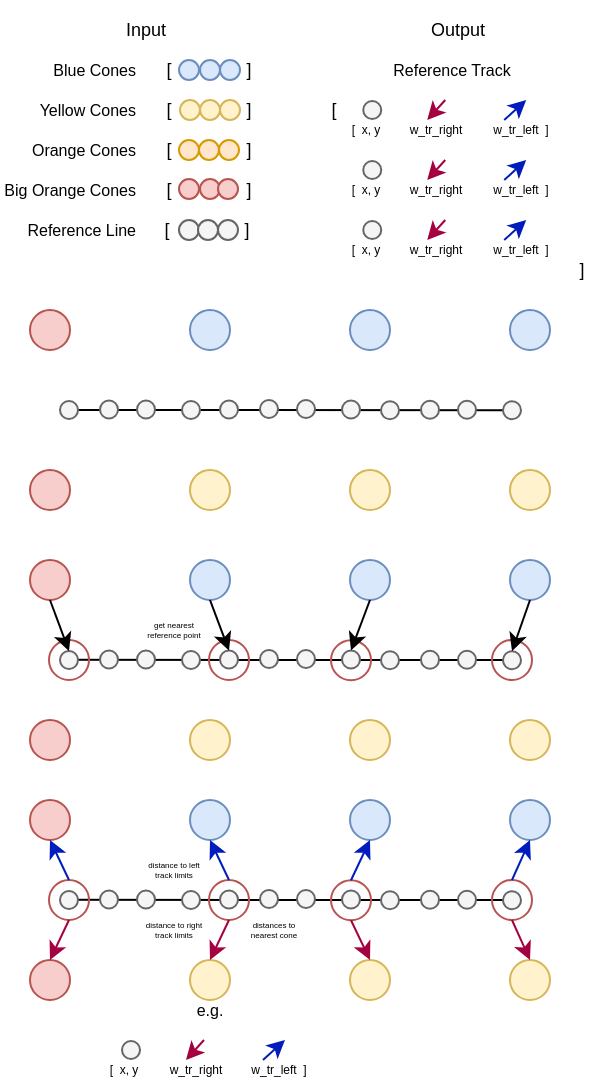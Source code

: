 <mxfile version="18.0.4" type="device"><diagram id="pE8NeCkS3sq0RhEdcYLy" name="Page-1"><mxGraphModel dx="559" dy="348" grid="1" gridSize="10" guides="1" tooltips="1" connect="1" arrows="1" fold="1" page="1" pageScale="1" pageWidth="850" pageHeight="1100" math="0" shadow="0"><root><mxCell id="0"/><mxCell id="1" parent="0"/><mxCell id="rzCy-WC-ViSwRq8CzQDW-3" value="" style="endArrow=none;html=1;rounded=0;sketch=0;entryX=1;entryY=0.5;entryDx=0;entryDy=0;exitX=0;exitY=0.5;exitDx=0;exitDy=0;" edge="1" parent="1"><mxGeometry width="50" height="50" relative="1" as="geometry"><mxPoint x="350.0" y="569.92" as="sourcePoint"/><mxPoint x="580.5" y="570.04" as="targetPoint"/></mxGeometry></mxCell><mxCell id="rzCy-WC-ViSwRq8CzQDW-2" value="" style="endArrow=none;html=1;rounded=0;sketch=0;entryX=1;entryY=0.5;entryDx=0;entryDy=0;exitX=0;exitY=0.5;exitDx=0;exitDy=0;" edge="1" parent="1"><mxGeometry width="50" height="50" relative="1" as="geometry"><mxPoint x="350.0" y="449.92" as="sourcePoint"/><mxPoint x="580.5" y="450.04" as="targetPoint"/></mxGeometry></mxCell><mxCell id="rzCy-WC-ViSwRq8CzQDW-1" value="" style="endArrow=none;html=1;rounded=0;sketch=0;entryX=1;entryY=0.5;entryDx=0;entryDy=0;exitX=0;exitY=0.5;exitDx=0;exitDy=0;" edge="1" parent="1" source="4R3HOGXSp6TmTNWFVv4z-37" target="7mS1BimvWWyyGBZMWS5H-56"><mxGeometry width="50" height="50" relative="1" as="geometry"><mxPoint x="290" y="370" as="sourcePoint"/><mxPoint x="340" y="320" as="targetPoint"/></mxGeometry></mxCell><mxCell id="4R3HOGXSp6TmTNWFVv4z-29" value="" style="ellipse;whiteSpace=wrap;html=1;aspect=fixed;sketch=0;fillColor=#dae8fc;strokeColor=#6c8ebf;fontFamily=Helvetica;" parent="1" vertex="1"><mxGeometry x="415" y="275" width="20" height="20" as="geometry"/></mxCell><mxCell id="4R3HOGXSp6TmTNWFVv4z-31" value="" style="ellipse;whiteSpace=wrap;html=1;aspect=fixed;sketch=0;fillColor=#dae8fc;strokeColor=#6c8ebf;fontFamily=Helvetica;" parent="1" vertex="1"><mxGeometry x="495" y="275" width="20" height="20" as="geometry"/></mxCell><mxCell id="4R3HOGXSp6TmTNWFVv4z-32" value="" style="ellipse;whiteSpace=wrap;html=1;aspect=fixed;sketch=0;fillColor=#dae8fc;strokeColor=#6c8ebf;fontFamily=Helvetica;" parent="1" vertex="1"><mxGeometry x="575" y="275" width="20" height="20" as="geometry"/></mxCell><mxCell id="4R3HOGXSp6TmTNWFVv4z-34" value="" style="ellipse;whiteSpace=wrap;html=1;aspect=fixed;sketch=0;fillColor=#fff2cc;strokeColor=#d6b656;fontFamily=Helvetica;" parent="1" vertex="1"><mxGeometry x="415" y="355" width="20" height="20" as="geometry"/></mxCell><mxCell id="4R3HOGXSp6TmTNWFVv4z-35" value="" style="ellipse;whiteSpace=wrap;html=1;aspect=fixed;sketch=0;fillColor=#fff2cc;strokeColor=#d6b656;fontFamily=Helvetica;" parent="1" vertex="1"><mxGeometry x="495" y="355" width="20" height="20" as="geometry"/></mxCell><mxCell id="4R3HOGXSp6TmTNWFVv4z-36" value="" style="ellipse;whiteSpace=wrap;html=1;aspect=fixed;sketch=0;fillColor=#fff2cc;strokeColor=#d6b656;fontFamily=Helvetica;" parent="1" vertex="1"><mxGeometry x="575" y="355" width="20" height="20" as="geometry"/></mxCell><mxCell id="4R3HOGXSp6TmTNWFVv4z-37" value="" style="ellipse;whiteSpace=wrap;html=1;aspect=fixed;sketch=0;fillColor=#f5f5f5;strokeColor=#666666;fontColor=#333333;fontFamily=Helvetica;" parent="1" vertex="1"><mxGeometry x="350" y="320.5" width="9" height="9" as="geometry"/></mxCell><mxCell id="7mS1BimvWWyyGBZMWS5H-38" value="" style="ellipse;whiteSpace=wrap;html=1;aspect=fixed;sketch=0;fillColor=#f8cecc;strokeColor=#b85450;fontFamily=Helvetica;" parent="1" vertex="1"><mxGeometry x="335" y="275" width="20" height="20" as="geometry"/></mxCell><mxCell id="7mS1BimvWWyyGBZMWS5H-39" value="" style="ellipse;whiteSpace=wrap;html=1;aspect=fixed;sketch=0;fillColor=#f8cecc;strokeColor=#b85450;fontFamily=Helvetica;" parent="1" vertex="1"><mxGeometry x="335" y="355" width="20" height="20" as="geometry"/></mxCell><mxCell id="7mS1BimvWWyyGBZMWS5H-40" value="" style="ellipse;whiteSpace=wrap;html=1;aspect=fixed;sketch=0;fillColor=#f5f5f5;strokeColor=#666666;fontColor=#333333;fontFamily=Helvetica;" parent="1" vertex="1"><mxGeometry x="370" y="320.25" width="9" height="9" as="geometry"/></mxCell><mxCell id="7mS1BimvWWyyGBZMWS5H-41" value="" style="ellipse;whiteSpace=wrap;html=1;aspect=fixed;sketch=0;fillColor=#f5f5f5;strokeColor=#666666;fontColor=#333333;fontFamily=Helvetica;" parent="1" vertex="1"><mxGeometry x="388.5" y="320.25" width="9" height="9" as="geometry"/></mxCell><mxCell id="7mS1BimvWWyyGBZMWS5H-42" value="" style="ellipse;whiteSpace=wrap;html=1;aspect=fixed;sketch=0;fillColor=#f5f5f5;strokeColor=#666666;fontColor=#333333;fontFamily=Helvetica;" parent="1" vertex="1"><mxGeometry x="411" y="320.5" width="9" height="9" as="geometry"/></mxCell><mxCell id="7mS1BimvWWyyGBZMWS5H-49" value="" style="ellipse;whiteSpace=wrap;html=1;aspect=fixed;sketch=0;fillColor=#f5f5f5;strokeColor=#666666;fontColor=#333333;fontFamily=Helvetica;" parent="1" vertex="1"><mxGeometry x="430" y="320.25" width="9" height="9" as="geometry"/></mxCell><mxCell id="7mS1BimvWWyyGBZMWS5H-50" value="" style="ellipse;whiteSpace=wrap;html=1;aspect=fixed;sketch=0;fillColor=#f5f5f5;strokeColor=#666666;fontColor=#333333;fontFamily=Helvetica;" parent="1" vertex="1"><mxGeometry x="450" y="320" width="9" height="9" as="geometry"/></mxCell><mxCell id="7mS1BimvWWyyGBZMWS5H-51" value="" style="ellipse;whiteSpace=wrap;html=1;aspect=fixed;sketch=0;fillColor=#f5f5f5;strokeColor=#666666;fontColor=#333333;fontFamily=Helvetica;" parent="1" vertex="1"><mxGeometry x="468.5" y="320" width="9" height="9" as="geometry"/></mxCell><mxCell id="7mS1BimvWWyyGBZMWS5H-52" value="" style="ellipse;whiteSpace=wrap;html=1;aspect=fixed;sketch=0;fillColor=#f5f5f5;strokeColor=#666666;fontColor=#333333;fontFamily=Helvetica;" parent="1" vertex="1"><mxGeometry x="491" y="320.25" width="9" height="9" as="geometry"/></mxCell><mxCell id="7mS1BimvWWyyGBZMWS5H-53" value="" style="ellipse;whiteSpace=wrap;html=1;aspect=fixed;sketch=0;fillColor=#f5f5f5;strokeColor=#666666;fontColor=#333333;fontFamily=Helvetica;" parent="1" vertex="1"><mxGeometry x="510.5" y="320.62" width="9" height="9" as="geometry"/></mxCell><mxCell id="7mS1BimvWWyyGBZMWS5H-54" value="" style="ellipse;whiteSpace=wrap;html=1;aspect=fixed;sketch=0;fillColor=#f5f5f5;strokeColor=#666666;fontColor=#333333;fontFamily=Helvetica;" parent="1" vertex="1"><mxGeometry x="530.5" y="320.37" width="9" height="9" as="geometry"/></mxCell><mxCell id="7mS1BimvWWyyGBZMWS5H-55" value="" style="ellipse;whiteSpace=wrap;html=1;aspect=fixed;sketch=0;fillColor=#f5f5f5;strokeColor=#666666;fontColor=#333333;fontFamily=Helvetica;" parent="1" vertex="1"><mxGeometry x="549" y="320.37" width="9" height="9" as="geometry"/></mxCell><mxCell id="7mS1BimvWWyyGBZMWS5H-56" value="" style="ellipse;whiteSpace=wrap;html=1;aspect=fixed;sketch=0;fillColor=#f5f5f5;strokeColor=#666666;fontColor=#333333;fontFamily=Helvetica;" parent="1" vertex="1"><mxGeometry x="571.5" y="320.62" width="9" height="9" as="geometry"/></mxCell><mxCell id="7mS1BimvWWyyGBZMWS5H-57" value="" style="ellipse;whiteSpace=wrap;html=1;aspect=fixed;sketch=0;fillColor=#dae8fc;strokeColor=#6c8ebf;fontFamily=Helvetica;" parent="1" vertex="1"><mxGeometry x="415" y="400" width="20" height="20" as="geometry"/></mxCell><mxCell id="7mS1BimvWWyyGBZMWS5H-58" value="" style="ellipse;whiteSpace=wrap;html=1;aspect=fixed;sketch=0;fillColor=#dae8fc;strokeColor=#6c8ebf;fontFamily=Helvetica;" parent="1" vertex="1"><mxGeometry x="495" y="400" width="20" height="20" as="geometry"/></mxCell><mxCell id="7mS1BimvWWyyGBZMWS5H-59" value="" style="ellipse;whiteSpace=wrap;html=1;aspect=fixed;sketch=0;fillColor=#dae8fc;strokeColor=#6c8ebf;fontFamily=Helvetica;" parent="1" vertex="1"><mxGeometry x="575" y="400" width="20" height="20" as="geometry"/></mxCell><mxCell id="7mS1BimvWWyyGBZMWS5H-60" value="" style="ellipse;whiteSpace=wrap;html=1;aspect=fixed;sketch=0;fillColor=#fff2cc;strokeColor=#d6b656;fontFamily=Helvetica;" parent="1" vertex="1"><mxGeometry x="415" y="480" width="20" height="20" as="geometry"/></mxCell><mxCell id="7mS1BimvWWyyGBZMWS5H-61" value="" style="ellipse;whiteSpace=wrap;html=1;aspect=fixed;sketch=0;fillColor=#fff2cc;strokeColor=#d6b656;fontFamily=Helvetica;" parent="1" vertex="1"><mxGeometry x="495" y="480" width="20" height="20" as="geometry"/></mxCell><mxCell id="7mS1BimvWWyyGBZMWS5H-62" value="" style="ellipse;whiteSpace=wrap;html=1;aspect=fixed;sketch=0;fillColor=#fff2cc;strokeColor=#d6b656;fontFamily=Helvetica;" parent="1" vertex="1"><mxGeometry x="575" y="480" width="20" height="20" as="geometry"/></mxCell><mxCell id="7mS1BimvWWyyGBZMWS5H-63" value="" style="ellipse;whiteSpace=wrap;html=1;aspect=fixed;sketch=0;fillColor=#f5f5f5;strokeColor=#666666;fontColor=#333333;fontFamily=Helvetica;" parent="1" vertex="1"><mxGeometry x="350" y="445.5" width="9" height="9" as="geometry"/></mxCell><mxCell id="7mS1BimvWWyyGBZMWS5H-64" value="" style="ellipse;whiteSpace=wrap;html=1;aspect=fixed;sketch=0;fillColor=#f8cecc;strokeColor=#b85450;fontFamily=Helvetica;" parent="1" vertex="1"><mxGeometry x="335" y="400" width="20" height="20" as="geometry"/></mxCell><mxCell id="7mS1BimvWWyyGBZMWS5H-65" value="" style="ellipse;whiteSpace=wrap;html=1;aspect=fixed;sketch=0;fillColor=#f8cecc;strokeColor=#b85450;fontFamily=Helvetica;" parent="1" vertex="1"><mxGeometry x="335" y="480" width="20" height="20" as="geometry"/></mxCell><mxCell id="7mS1BimvWWyyGBZMWS5H-66" value="" style="ellipse;whiteSpace=wrap;html=1;aspect=fixed;sketch=0;fillColor=#f5f5f5;strokeColor=#666666;fontColor=#333333;fontFamily=Helvetica;" parent="1" vertex="1"><mxGeometry x="370" y="445.25" width="9" height="9" as="geometry"/></mxCell><mxCell id="7mS1BimvWWyyGBZMWS5H-67" value="" style="ellipse;whiteSpace=wrap;html=1;aspect=fixed;sketch=0;fillColor=#f5f5f5;strokeColor=#666666;fontColor=#333333;fontFamily=Helvetica;" parent="1" vertex="1"><mxGeometry x="388.5" y="445.25" width="9" height="9" as="geometry"/></mxCell><mxCell id="7mS1BimvWWyyGBZMWS5H-68" value="" style="ellipse;whiteSpace=wrap;html=1;aspect=fixed;sketch=0;fillColor=#f5f5f5;strokeColor=#666666;fontColor=#333333;fontFamily=Helvetica;" parent="1" vertex="1"><mxGeometry x="411" y="445.5" width="9" height="9" as="geometry"/></mxCell><mxCell id="7mS1BimvWWyyGBZMWS5H-69" value="" style="ellipse;whiteSpace=wrap;html=1;aspect=fixed;sketch=0;fillColor=#f5f5f5;strokeColor=#666666;fontColor=#333333;fontFamily=Helvetica;" parent="1" vertex="1"><mxGeometry x="430" y="445.25" width="9" height="9" as="geometry"/></mxCell><mxCell id="7mS1BimvWWyyGBZMWS5H-70" value="" style="ellipse;whiteSpace=wrap;html=1;aspect=fixed;sketch=0;fillColor=#f5f5f5;strokeColor=#666666;fontColor=#333333;fontFamily=Helvetica;" parent="1" vertex="1"><mxGeometry x="450" y="445" width="9" height="9" as="geometry"/></mxCell><mxCell id="7mS1BimvWWyyGBZMWS5H-71" value="" style="ellipse;whiteSpace=wrap;html=1;aspect=fixed;sketch=0;fillColor=#f5f5f5;strokeColor=#666666;fontColor=#333333;fontFamily=Helvetica;" parent="1" vertex="1"><mxGeometry x="468.5" y="445" width="9" height="9" as="geometry"/></mxCell><mxCell id="7mS1BimvWWyyGBZMWS5H-72" value="" style="ellipse;whiteSpace=wrap;html=1;aspect=fixed;sketch=0;fillColor=#f5f5f5;strokeColor=#666666;fontColor=#333333;fontFamily=Helvetica;" parent="1" vertex="1"><mxGeometry x="491" y="445.25" width="9" height="9" as="geometry"/></mxCell><mxCell id="7mS1BimvWWyyGBZMWS5H-73" value="" style="ellipse;whiteSpace=wrap;html=1;aspect=fixed;sketch=0;fillColor=#f5f5f5;strokeColor=#666666;fontColor=#333333;fontFamily=Helvetica;" parent="1" vertex="1"><mxGeometry x="510.5" y="445.62" width="9" height="9" as="geometry"/></mxCell><mxCell id="7mS1BimvWWyyGBZMWS5H-74" value="" style="ellipse;whiteSpace=wrap;html=1;aspect=fixed;sketch=0;fillColor=#f5f5f5;strokeColor=#666666;fontColor=#333333;fontFamily=Helvetica;" parent="1" vertex="1"><mxGeometry x="530.5" y="445.37" width="9" height="9" as="geometry"/></mxCell><mxCell id="7mS1BimvWWyyGBZMWS5H-75" value="" style="ellipse;whiteSpace=wrap;html=1;aspect=fixed;sketch=0;fillColor=#f5f5f5;strokeColor=#666666;fontColor=#333333;fontFamily=Helvetica;" parent="1" vertex="1"><mxGeometry x="549" y="445.37" width="9" height="9" as="geometry"/></mxCell><mxCell id="7mS1BimvWWyyGBZMWS5H-76" value="" style="ellipse;whiteSpace=wrap;html=1;aspect=fixed;sketch=0;fillColor=#f5f5f5;strokeColor=#666666;fontColor=#333333;fontFamily=Helvetica;" parent="1" vertex="1"><mxGeometry x="571.5" y="445.62" width="9" height="9" as="geometry"/></mxCell><mxCell id="7mS1BimvWWyyGBZMWS5H-81" value="" style="ellipse;whiteSpace=wrap;html=1;aspect=fixed;sketch=0;fillColor=none;strokeColor=#b85450;fontFamily=Helvetica;" parent="1" vertex="1"><mxGeometry x="344.5" y="440" width="20" height="20" as="geometry"/></mxCell><mxCell id="7mS1BimvWWyyGBZMWS5H-82" value="" style="ellipse;whiteSpace=wrap;html=1;aspect=fixed;sketch=0;fillColor=none;strokeColor=#b85450;fontFamily=Helvetica;" parent="1" vertex="1"><mxGeometry x="424.5" y="440" width="20" height="20" as="geometry"/></mxCell><mxCell id="7mS1BimvWWyyGBZMWS5H-83" value="" style="ellipse;whiteSpace=wrap;html=1;aspect=fixed;sketch=0;fillColor=none;strokeColor=#b85450;fontFamily=Helvetica;" parent="1" vertex="1"><mxGeometry x="485.5" y="440.12" width="20" height="20" as="geometry"/></mxCell><mxCell id="7mS1BimvWWyyGBZMWS5H-84" value="" style="ellipse;whiteSpace=wrap;html=1;aspect=fixed;sketch=0;fillColor=none;strokeColor=#b85450;fontFamily=Helvetica;" parent="1" vertex="1"><mxGeometry x="566" y="440" width="20" height="20" as="geometry"/></mxCell><mxCell id="7mS1BimvWWyyGBZMWS5H-80" value="" style="endArrow=classic;html=1;rounded=0;sketch=0;entryX=0.5;entryY=0;entryDx=0;entryDy=0;exitX=0.5;exitY=1;exitDx=0;exitDy=0;fontFamily=Helvetica;" parent="1" source="7mS1BimvWWyyGBZMWS5H-59" target="7mS1BimvWWyyGBZMWS5H-76" edge="1"><mxGeometry width="50" height="50" relative="1" as="geometry"><mxPoint x="515" y="430" as="sourcePoint"/><mxPoint x="505.5" y="455.25" as="targetPoint"/></mxGeometry></mxCell><mxCell id="7mS1BimvWWyyGBZMWS5H-77" value="" style="endArrow=classic;html=1;rounded=0;sketch=0;entryX=0.5;entryY=0;entryDx=0;entryDy=0;exitX=0.5;exitY=1;exitDx=0;exitDy=0;fontFamily=Helvetica;" parent="1" source="7mS1BimvWWyyGBZMWS5H-64" target="7mS1BimvWWyyGBZMWS5H-63" edge="1"><mxGeometry width="50" height="50" relative="1" as="geometry"><mxPoint x="350" y="430" as="sourcePoint"/><mxPoint x="340" y="450" as="targetPoint"/></mxGeometry></mxCell><mxCell id="7mS1BimvWWyyGBZMWS5H-78" value="" style="endArrow=classic;html=1;rounded=0;sketch=0;entryX=0.5;entryY=0;entryDx=0;entryDy=0;exitX=0.5;exitY=1;exitDx=0;exitDy=0;fontFamily=Helvetica;" parent="1" source="7mS1BimvWWyyGBZMWS5H-57" target="7mS1BimvWWyyGBZMWS5H-69" edge="1"><mxGeometry width="50" height="50" relative="1" as="geometry"><mxPoint x="355" y="430" as="sourcePoint"/><mxPoint x="364.5" y="455.5" as="targetPoint"/></mxGeometry></mxCell><mxCell id="7mS1BimvWWyyGBZMWS5H-79" value="" style="endArrow=classic;html=1;rounded=0;sketch=0;entryX=0.5;entryY=0;entryDx=0;entryDy=0;exitX=0.5;exitY=1;exitDx=0;exitDy=0;fontFamily=Helvetica;" parent="1" source="7mS1BimvWWyyGBZMWS5H-58" target="7mS1BimvWWyyGBZMWS5H-72" edge="1"><mxGeometry width="50" height="50" relative="1" as="geometry"><mxPoint x="435" y="430" as="sourcePoint"/><mxPoint x="444.5" y="455.25" as="targetPoint"/></mxGeometry></mxCell><mxCell id="7mS1BimvWWyyGBZMWS5H-85" value="" style="ellipse;whiteSpace=wrap;html=1;aspect=fixed;sketch=0;fillColor=#dae8fc;strokeColor=#6c8ebf;fontFamily=Helvetica;" parent="1" vertex="1"><mxGeometry x="415" y="520" width="20" height="20" as="geometry"/></mxCell><mxCell id="7mS1BimvWWyyGBZMWS5H-86" value="" style="ellipse;whiteSpace=wrap;html=1;aspect=fixed;sketch=0;fillColor=#dae8fc;strokeColor=#6c8ebf;fontFamily=Helvetica;" parent="1" vertex="1"><mxGeometry x="495" y="520" width="20" height="20" as="geometry"/></mxCell><mxCell id="7mS1BimvWWyyGBZMWS5H-87" value="" style="ellipse;whiteSpace=wrap;html=1;aspect=fixed;sketch=0;fillColor=#dae8fc;strokeColor=#6c8ebf;fontFamily=Helvetica;" parent="1" vertex="1"><mxGeometry x="575" y="520" width="20" height="20" as="geometry"/></mxCell><mxCell id="7mS1BimvWWyyGBZMWS5H-88" value="" style="ellipse;whiteSpace=wrap;html=1;aspect=fixed;sketch=0;fillColor=#fff2cc;strokeColor=#d6b656;fontFamily=Helvetica;" parent="1" vertex="1"><mxGeometry x="415" y="600" width="20" height="20" as="geometry"/></mxCell><mxCell id="7mS1BimvWWyyGBZMWS5H-89" value="" style="ellipse;whiteSpace=wrap;html=1;aspect=fixed;sketch=0;fillColor=#fff2cc;strokeColor=#d6b656;fontFamily=Helvetica;" parent="1" vertex="1"><mxGeometry x="495" y="600" width="20" height="20" as="geometry"/></mxCell><mxCell id="7mS1BimvWWyyGBZMWS5H-90" value="" style="ellipse;whiteSpace=wrap;html=1;aspect=fixed;sketch=0;fillColor=#fff2cc;strokeColor=#d6b656;fontFamily=Helvetica;" parent="1" vertex="1"><mxGeometry x="575" y="600" width="20" height="20" as="geometry"/></mxCell><mxCell id="7mS1BimvWWyyGBZMWS5H-91" value="" style="ellipse;whiteSpace=wrap;html=1;aspect=fixed;sketch=0;fillColor=#f5f5f5;strokeColor=#666666;fontColor=#333333;fontFamily=Helvetica;" parent="1" vertex="1"><mxGeometry x="350" y="565.5" width="9" height="9" as="geometry"/></mxCell><mxCell id="7mS1BimvWWyyGBZMWS5H-92" value="" style="ellipse;whiteSpace=wrap;html=1;aspect=fixed;sketch=0;fillColor=#f8cecc;strokeColor=#b85450;fontFamily=Helvetica;" parent="1" vertex="1"><mxGeometry x="335" y="520" width="20" height="20" as="geometry"/></mxCell><mxCell id="7mS1BimvWWyyGBZMWS5H-93" value="" style="ellipse;whiteSpace=wrap;html=1;aspect=fixed;sketch=0;fillColor=#f8cecc;strokeColor=#b85450;fontFamily=Helvetica;" parent="1" vertex="1"><mxGeometry x="335" y="600" width="20" height="20" as="geometry"/></mxCell><mxCell id="7mS1BimvWWyyGBZMWS5H-94" value="" style="ellipse;whiteSpace=wrap;html=1;aspect=fixed;sketch=0;fillColor=#f5f5f5;strokeColor=#666666;fontColor=#333333;fontFamily=Helvetica;" parent="1" vertex="1"><mxGeometry x="370" y="565.25" width="9" height="9" as="geometry"/></mxCell><mxCell id="7mS1BimvWWyyGBZMWS5H-95" value="" style="ellipse;whiteSpace=wrap;html=1;aspect=fixed;sketch=0;fillColor=#f5f5f5;strokeColor=#666666;fontColor=#333333;fontFamily=Helvetica;" parent="1" vertex="1"><mxGeometry x="388.5" y="565.25" width="9" height="9" as="geometry"/></mxCell><mxCell id="7mS1BimvWWyyGBZMWS5H-96" value="" style="ellipse;whiteSpace=wrap;html=1;aspect=fixed;sketch=0;fillColor=#f5f5f5;strokeColor=#666666;fontColor=#333333;fontFamily=Helvetica;" parent="1" vertex="1"><mxGeometry x="411" y="565.5" width="9" height="9" as="geometry"/></mxCell><mxCell id="7mS1BimvWWyyGBZMWS5H-97" value="" style="ellipse;whiteSpace=wrap;html=1;aspect=fixed;sketch=0;fillColor=#f5f5f5;strokeColor=#666666;fontColor=#333333;fontFamily=Helvetica;" parent="1" vertex="1"><mxGeometry x="430" y="565.25" width="9" height="9" as="geometry"/></mxCell><mxCell id="7mS1BimvWWyyGBZMWS5H-98" value="" style="ellipse;whiteSpace=wrap;html=1;aspect=fixed;sketch=0;fillColor=#f5f5f5;strokeColor=#666666;fontColor=#333333;fontFamily=Helvetica;" parent="1" vertex="1"><mxGeometry x="450" y="565" width="9" height="9" as="geometry"/></mxCell><mxCell id="7mS1BimvWWyyGBZMWS5H-99" value="" style="ellipse;whiteSpace=wrap;html=1;aspect=fixed;sketch=0;fillColor=#f5f5f5;strokeColor=#666666;fontColor=#333333;fontFamily=Helvetica;" parent="1" vertex="1"><mxGeometry x="468.5" y="565" width="9" height="9" as="geometry"/></mxCell><mxCell id="7mS1BimvWWyyGBZMWS5H-100" value="" style="ellipse;whiteSpace=wrap;html=1;aspect=fixed;sketch=0;fillColor=#f5f5f5;strokeColor=#666666;fontColor=#333333;fontFamily=Helvetica;" parent="1" vertex="1"><mxGeometry x="491" y="565.25" width="9" height="9" as="geometry"/></mxCell><mxCell id="7mS1BimvWWyyGBZMWS5H-101" value="" style="ellipse;whiteSpace=wrap;html=1;aspect=fixed;sketch=0;fillColor=#f5f5f5;strokeColor=#666666;fontColor=#333333;fontFamily=Helvetica;" parent="1" vertex="1"><mxGeometry x="510.5" y="565.62" width="9" height="9" as="geometry"/></mxCell><mxCell id="7mS1BimvWWyyGBZMWS5H-102" value="" style="ellipse;whiteSpace=wrap;html=1;aspect=fixed;sketch=0;fillColor=#f5f5f5;strokeColor=#666666;fontColor=#333333;fontFamily=Helvetica;" parent="1" vertex="1"><mxGeometry x="530.5" y="565.37" width="9" height="9" as="geometry"/></mxCell><mxCell id="7mS1BimvWWyyGBZMWS5H-103" value="" style="ellipse;whiteSpace=wrap;html=1;aspect=fixed;sketch=0;fillColor=#f5f5f5;strokeColor=#666666;fontColor=#333333;fontFamily=Helvetica;" parent="1" vertex="1"><mxGeometry x="549" y="565.37" width="9" height="9" as="geometry"/></mxCell><mxCell id="7mS1BimvWWyyGBZMWS5H-104" value="" style="ellipse;whiteSpace=wrap;html=1;aspect=fixed;sketch=0;fillColor=#f5f5f5;strokeColor=#666666;fontColor=#333333;fontFamily=Helvetica;" parent="1" vertex="1"><mxGeometry x="571.5" y="565.62" width="9" height="9" as="geometry"/></mxCell><mxCell id="7mS1BimvWWyyGBZMWS5H-105" value="" style="ellipse;whiteSpace=wrap;html=1;aspect=fixed;sketch=0;fillColor=none;strokeColor=#b85450;fontFamily=Helvetica;" parent="1" vertex="1"><mxGeometry x="344.5" y="560" width="20" height="20" as="geometry"/></mxCell><mxCell id="7mS1BimvWWyyGBZMWS5H-106" value="" style="ellipse;whiteSpace=wrap;html=1;aspect=fixed;sketch=0;fillColor=none;strokeColor=#b85450;fontFamily=Helvetica;" parent="1" vertex="1"><mxGeometry x="424.5" y="560" width="20" height="20" as="geometry"/></mxCell><mxCell id="7mS1BimvWWyyGBZMWS5H-107" value="" style="ellipse;whiteSpace=wrap;html=1;aspect=fixed;sketch=0;fillColor=none;strokeColor=#b85450;fontFamily=Helvetica;" parent="1" vertex="1"><mxGeometry x="485.5" y="560.12" width="20" height="20" as="geometry"/></mxCell><mxCell id="7mS1BimvWWyyGBZMWS5H-108" value="" style="ellipse;whiteSpace=wrap;html=1;aspect=fixed;sketch=0;fillColor=none;strokeColor=#b85450;fontFamily=Helvetica;" parent="1" vertex="1"><mxGeometry x="566" y="560" width="20" height="20" as="geometry"/></mxCell><mxCell id="7mS1BimvWWyyGBZMWS5H-113" value="" style="endArrow=classic;html=1;rounded=0;sketch=0;entryX=0.5;entryY=1;entryDx=0;entryDy=0;exitX=0.5;exitY=0;exitDx=0;exitDy=0;fillColor=#0050ef;strokeColor=#001DBC;fontFamily=Helvetica;" parent="1" source="7mS1BimvWWyyGBZMWS5H-105" target="7mS1BimvWWyyGBZMWS5H-92" edge="1"><mxGeometry width="50" height="50" relative="1" as="geometry"><mxPoint x="300" y="590" as="sourcePoint"/><mxPoint x="350" y="540" as="targetPoint"/></mxGeometry></mxCell><mxCell id="7mS1BimvWWyyGBZMWS5H-114" value="" style="endArrow=classic;html=1;rounded=0;sketch=0;entryX=0.5;entryY=0;entryDx=0;entryDy=0;exitX=0.5;exitY=1;exitDx=0;exitDy=0;fillColor=#d80073;strokeColor=#A50040;fontFamily=Helvetica;" parent="1" source="7mS1BimvWWyyGBZMWS5H-105" target="7mS1BimvWWyyGBZMWS5H-93" edge="1"><mxGeometry width="50" height="50" relative="1" as="geometry"><mxPoint x="364.5" y="570" as="sourcePoint"/><mxPoint x="355" y="550" as="targetPoint"/></mxGeometry></mxCell><mxCell id="7mS1BimvWWyyGBZMWS5H-115" value="" style="endArrow=classic;html=1;rounded=0;sketch=0;entryX=0.5;entryY=1;entryDx=0;entryDy=0;exitX=0.5;exitY=0;exitDx=0;exitDy=0;fillColor=#0050ef;strokeColor=#001DBC;fontFamily=Helvetica;" parent="1" source="7mS1BimvWWyyGBZMWS5H-106" target="7mS1BimvWWyyGBZMWS5H-85" edge="1"><mxGeometry width="50" height="50" relative="1" as="geometry"><mxPoint x="364.5" y="590" as="sourcePoint"/><mxPoint x="355" y="610" as="targetPoint"/></mxGeometry></mxCell><mxCell id="7mS1BimvWWyyGBZMWS5H-116" value="" style="endArrow=classic;html=1;rounded=0;sketch=0;entryX=0.5;entryY=0;entryDx=0;entryDy=0;exitX=0.5;exitY=1;exitDx=0;exitDy=0;fillColor=#d80073;strokeColor=#A50040;fontFamily=Helvetica;" parent="1" source="7mS1BimvWWyyGBZMWS5H-106" target="7mS1BimvWWyyGBZMWS5H-88" edge="1"><mxGeometry width="50" height="50" relative="1" as="geometry"><mxPoint x="444.5" y="570" as="sourcePoint"/><mxPoint x="435" y="550" as="targetPoint"/></mxGeometry></mxCell><mxCell id="7mS1BimvWWyyGBZMWS5H-117" value="" style="endArrow=classic;html=1;rounded=0;sketch=0;entryX=0.5;entryY=0;entryDx=0;entryDy=0;exitX=0.5;exitY=1;exitDx=0;exitDy=0;fillColor=#d80073;strokeColor=#A50040;fontFamily=Helvetica;" parent="1" source="7mS1BimvWWyyGBZMWS5H-107" target="7mS1BimvWWyyGBZMWS5H-89" edge="1"><mxGeometry width="50" height="50" relative="1" as="geometry"><mxPoint x="444.5" y="590" as="sourcePoint"/><mxPoint x="435" y="610" as="targetPoint"/></mxGeometry></mxCell><mxCell id="7mS1BimvWWyyGBZMWS5H-118" value="" style="endArrow=classic;html=1;rounded=0;sketch=0;entryX=0.5;entryY=1;entryDx=0;entryDy=0;exitX=0.5;exitY=0;exitDx=0;exitDy=0;fillColor=#0050ef;strokeColor=#001DBC;fontFamily=Helvetica;" parent="1" source="7mS1BimvWWyyGBZMWS5H-107" target="7mS1BimvWWyyGBZMWS5H-86" edge="1"><mxGeometry width="50" height="50" relative="1" as="geometry"><mxPoint x="505.5" y="590.12" as="sourcePoint"/><mxPoint x="515" y="610" as="targetPoint"/></mxGeometry></mxCell><mxCell id="7mS1BimvWWyyGBZMWS5H-119" value="" style="endArrow=classic;html=1;rounded=0;sketch=0;entryX=0.5;entryY=1;entryDx=0;entryDy=0;exitX=0.5;exitY=0;exitDx=0;exitDy=0;fillColor=#0050ef;strokeColor=#001DBC;fontFamily=Helvetica;" parent="1" source="7mS1BimvWWyyGBZMWS5H-108" target="7mS1BimvWWyyGBZMWS5H-87" edge="1"><mxGeometry width="50" height="50" relative="1" as="geometry"><mxPoint x="505.5" y="570.12" as="sourcePoint"/><mxPoint x="515" y="550" as="targetPoint"/></mxGeometry></mxCell><mxCell id="7mS1BimvWWyyGBZMWS5H-120" value="" style="endArrow=classic;html=1;rounded=0;sketch=0;entryX=0.5;entryY=0;entryDx=0;entryDy=0;exitX=0.5;exitY=1;exitDx=0;exitDy=0;fillColor=#d80073;strokeColor=#A50040;fontFamily=Helvetica;" parent="1" source="7mS1BimvWWyyGBZMWS5H-108" target="7mS1BimvWWyyGBZMWS5H-90" edge="1"><mxGeometry width="50" height="50" relative="1" as="geometry"><mxPoint x="586.0" y="570" as="sourcePoint"/><mxPoint x="595" y="550" as="targetPoint"/></mxGeometry></mxCell><mxCell id="7mS1BimvWWyyGBZMWS5H-121" value="distances to nearest cone" style="text;html=1;strokeColor=none;fillColor=none;align=center;verticalAlign=middle;whiteSpace=wrap;rounded=0;fontSize=4;fontFamily=Helvetica;sketch=0;" parent="1" vertex="1"><mxGeometry x="439" y="580.12" width="35.5" height="9.38" as="geometry"/></mxCell><mxCell id="7mS1BimvWWyyGBZMWS5H-122" value="distance to left track limits" style="text;html=1;strokeColor=none;fillColor=none;align=center;verticalAlign=middle;whiteSpace=wrap;rounded=0;fontSize=4;fontFamily=Helvetica;sketch=0;" parent="1" vertex="1"><mxGeometry x="389" y="550.56" width="35.5" height="9.38" as="geometry"/></mxCell><mxCell id="7mS1BimvWWyyGBZMWS5H-123" value="distance to right track limits" style="text;html=1;strokeColor=none;fillColor=none;align=center;verticalAlign=middle;whiteSpace=wrap;rounded=0;fontSize=4;fontFamily=Helvetica;sketch=0;" parent="1" vertex="1"><mxGeometry x="389" y="580.06" width="35.5" height="9.38" as="geometry"/></mxCell><mxCell id="7mS1BimvWWyyGBZMWS5H-124" value="get nearest reference point" style="text;html=1;strokeColor=none;fillColor=none;align=center;verticalAlign=middle;whiteSpace=wrap;rounded=0;fontSize=4;fontFamily=Helvetica;sketch=0;" parent="1" vertex="1"><mxGeometry x="389" y="430.62" width="35.5" height="9.38" as="geometry"/></mxCell><mxCell id="7mS1BimvWWyyGBZMWS5H-135" value="e.g." style="text;html=1;strokeColor=none;fillColor=none;align=center;verticalAlign=middle;whiteSpace=wrap;rounded=0;fontFamily=Helvetica;fontSize=8;sketch=0;" parent="1" vertex="1"><mxGeometry x="415" y="620" width="20" height="10" as="geometry"/></mxCell><mxCell id="7mS1BimvWWyyGBZMWS5H-136" value="" style="group;fontFamily=Helvetica;sketch=0;" parent="1" vertex="1" connectable="0"><mxGeometry x="372" y="640" width="106" height="19.5" as="geometry"/></mxCell><mxCell id="7mS1BimvWWyyGBZMWS5H-129" value="" style="ellipse;whiteSpace=wrap;html=1;aspect=fixed;sketch=0;fillColor=#f5f5f5;strokeColor=#666666;fontColor=#333333;fontFamily=Helvetica;" parent="7mS1BimvWWyyGBZMWS5H-136" vertex="1"><mxGeometry x="9" y="0.5" width="9" height="9" as="geometry"/></mxCell><mxCell id="7mS1BimvWWyyGBZMWS5H-130" value="" style="endArrow=classic;html=1;rounded=0;sketch=0;exitX=0.5;exitY=1;exitDx=0;exitDy=0;fillColor=#d80073;strokeColor=#A50040;fontFamily=Helvetica;" parent="7mS1BimvWWyyGBZMWS5H-136" edge="1"><mxGeometry width="50" height="50" relative="1" as="geometry"><mxPoint x="50" as="sourcePoint"/><mxPoint x="41" y="10" as="targetPoint"/></mxGeometry></mxCell><mxCell id="7mS1BimvWWyyGBZMWS5H-131" value="" style="endArrow=classic;html=1;rounded=0;sketch=0;exitX=0.5;exitY=1;exitDx=0;exitDy=0;fillColor=#0050ef;strokeColor=#001DBC;fontFamily=Helvetica;" parent="7mS1BimvWWyyGBZMWS5H-136" edge="1"><mxGeometry width="50" height="50" relative="1" as="geometry"><mxPoint x="79.5" y="10" as="sourcePoint"/><mxPoint x="90.5" as="targetPoint"/></mxGeometry></mxCell><mxCell id="7mS1BimvWWyyGBZMWS5H-132" value="[&amp;nbsp; x, y" style="text;html=1;strokeColor=none;fillColor=none;align=center;verticalAlign=middle;whiteSpace=wrap;rounded=0;fontFamily=Helvetica;fontSize=6;sketch=0;" parent="7mS1BimvWWyyGBZMWS5H-136" vertex="1"><mxGeometry y="9.5" width="20" height="10" as="geometry"/></mxCell><mxCell id="7mS1BimvWWyyGBZMWS5H-133" value="w_tr_right" style="text;html=1;strokeColor=none;fillColor=none;align=center;verticalAlign=middle;whiteSpace=wrap;rounded=0;fontFamily=Helvetica;fontSize=6;sketch=0;" parent="7mS1BimvWWyyGBZMWS5H-136" vertex="1"><mxGeometry x="35.5" y="9.5" width="20" height="10" as="geometry"/></mxCell><mxCell id="7mS1BimvWWyyGBZMWS5H-134" value="w_tr_left&amp;nbsp; ]" style="text;html=1;strokeColor=none;fillColor=none;align=center;verticalAlign=middle;whiteSpace=wrap;rounded=0;fontFamily=Helvetica;fontSize=6;sketch=0;" parent="7mS1BimvWWyyGBZMWS5H-136" vertex="1"><mxGeometry x="69" y="9.5" width="37" height="10" as="geometry"/></mxCell><mxCell id="7mS1BimvWWyyGBZMWS5H-187" value="" style="group;fontFamily=Helvetica;sketch=0;" parent="1" vertex="1" connectable="0"><mxGeometry x="478" y="150" width="142.18" height="109.5" as="geometry"/></mxCell><mxCell id="7mS1BimvWWyyGBZMWS5H-137" value="" style="group;fontFamily=Helvetica;sketch=0;" parent="7mS1BimvWWyyGBZMWS5H-187" vertex="1" connectable="0"><mxGeometry x="14.62" y="20" width="106" height="19.5" as="geometry"/></mxCell><mxCell id="7mS1BimvWWyyGBZMWS5H-138" value="" style="ellipse;whiteSpace=wrap;html=1;aspect=fixed;sketch=0;fillColor=#f5f5f5;strokeColor=#666666;fontColor=#333333;fontFamily=Helvetica;" parent="7mS1BimvWWyyGBZMWS5H-137" vertex="1"><mxGeometry x="9" y="0.5" width="9" height="9" as="geometry"/></mxCell><mxCell id="7mS1BimvWWyyGBZMWS5H-139" value="" style="endArrow=classic;html=1;rounded=0;sketch=0;exitX=0.5;exitY=1;exitDx=0;exitDy=0;fillColor=#d80073;strokeColor=#A50040;fontFamily=Helvetica;" parent="7mS1BimvWWyyGBZMWS5H-137" edge="1"><mxGeometry width="50" height="50" relative="1" as="geometry"><mxPoint x="50" as="sourcePoint"/><mxPoint x="41" y="10" as="targetPoint"/></mxGeometry></mxCell><mxCell id="7mS1BimvWWyyGBZMWS5H-140" value="" style="endArrow=classic;html=1;rounded=0;sketch=0;exitX=0.5;exitY=1;exitDx=0;exitDy=0;fillColor=#0050ef;strokeColor=#001DBC;fontFamily=Helvetica;" parent="7mS1BimvWWyyGBZMWS5H-137" edge="1"><mxGeometry width="50" height="50" relative="1" as="geometry"><mxPoint x="79.5" y="10" as="sourcePoint"/><mxPoint x="90.5" as="targetPoint"/></mxGeometry></mxCell><mxCell id="7mS1BimvWWyyGBZMWS5H-141" value="[&amp;nbsp; x, y" style="text;html=1;strokeColor=none;fillColor=none;align=center;verticalAlign=middle;whiteSpace=wrap;rounded=0;fontFamily=Helvetica;fontSize=6;sketch=0;" parent="7mS1BimvWWyyGBZMWS5H-137" vertex="1"><mxGeometry y="9.5" width="20" height="10" as="geometry"/></mxCell><mxCell id="7mS1BimvWWyyGBZMWS5H-142" value="w_tr_right" style="text;html=1;strokeColor=none;fillColor=none;align=center;verticalAlign=middle;whiteSpace=wrap;rounded=0;fontFamily=Helvetica;fontSize=6;sketch=0;" parent="7mS1BimvWWyyGBZMWS5H-137" vertex="1"><mxGeometry x="35.5" y="9.5" width="20" height="10" as="geometry"/></mxCell><mxCell id="7mS1BimvWWyyGBZMWS5H-143" value="w_tr_left&amp;nbsp; ]" style="text;html=1;strokeColor=none;fillColor=none;align=center;verticalAlign=middle;whiteSpace=wrap;rounded=0;fontFamily=Helvetica;fontSize=6;sketch=0;" parent="7mS1BimvWWyyGBZMWS5H-137" vertex="1"><mxGeometry x="69" y="9.5" width="37" height="10" as="geometry"/></mxCell><mxCell id="7mS1BimvWWyyGBZMWS5H-145" value="" style="group;fontFamily=Helvetica;sketch=0;" parent="7mS1BimvWWyyGBZMWS5H-187" vertex="1" connectable="0"><mxGeometry x="14.62" y="50" width="106" height="19.5" as="geometry"/></mxCell><mxCell id="7mS1BimvWWyyGBZMWS5H-146" value="" style="ellipse;whiteSpace=wrap;html=1;aspect=fixed;sketch=0;fillColor=#f5f5f5;strokeColor=#666666;fontColor=#333333;fontFamily=Helvetica;" parent="7mS1BimvWWyyGBZMWS5H-145" vertex="1"><mxGeometry x="9" y="0.5" width="9" height="9" as="geometry"/></mxCell><mxCell id="7mS1BimvWWyyGBZMWS5H-147" value="" style="endArrow=classic;html=1;rounded=0;sketch=0;exitX=0.5;exitY=1;exitDx=0;exitDy=0;fillColor=#d80073;strokeColor=#A50040;fontFamily=Helvetica;" parent="7mS1BimvWWyyGBZMWS5H-145" edge="1"><mxGeometry width="50" height="50" relative="1" as="geometry"><mxPoint x="50" as="sourcePoint"/><mxPoint x="41" y="10" as="targetPoint"/></mxGeometry></mxCell><mxCell id="7mS1BimvWWyyGBZMWS5H-148" value="" style="endArrow=classic;html=1;rounded=0;sketch=0;exitX=0.5;exitY=1;exitDx=0;exitDy=0;fillColor=#0050ef;strokeColor=#001DBC;fontFamily=Helvetica;" parent="7mS1BimvWWyyGBZMWS5H-145" edge="1"><mxGeometry width="50" height="50" relative="1" as="geometry"><mxPoint x="79.5" y="10" as="sourcePoint"/><mxPoint x="90.5" as="targetPoint"/></mxGeometry></mxCell><mxCell id="7mS1BimvWWyyGBZMWS5H-149" value="[&amp;nbsp; x, y" style="text;html=1;strokeColor=none;fillColor=none;align=center;verticalAlign=middle;whiteSpace=wrap;rounded=0;fontFamily=Helvetica;fontSize=6;sketch=0;" parent="7mS1BimvWWyyGBZMWS5H-145" vertex="1"><mxGeometry y="9.5" width="20" height="10" as="geometry"/></mxCell><mxCell id="7mS1BimvWWyyGBZMWS5H-150" value="w_tr_right" style="text;html=1;strokeColor=none;fillColor=none;align=center;verticalAlign=middle;whiteSpace=wrap;rounded=0;fontFamily=Helvetica;fontSize=6;sketch=0;" parent="7mS1BimvWWyyGBZMWS5H-145" vertex="1"><mxGeometry x="35.5" y="9.5" width="20" height="10" as="geometry"/></mxCell><mxCell id="7mS1BimvWWyyGBZMWS5H-151" value="w_tr_left&amp;nbsp; ]" style="text;html=1;strokeColor=none;fillColor=none;align=center;verticalAlign=middle;whiteSpace=wrap;rounded=0;fontFamily=Helvetica;fontSize=6;sketch=0;" parent="7mS1BimvWWyyGBZMWS5H-145" vertex="1"><mxGeometry x="69" y="9.5" width="37" height="10" as="geometry"/></mxCell><mxCell id="7mS1BimvWWyyGBZMWS5H-152" value="" style="group;fontFamily=Helvetica;sketch=0;" parent="7mS1BimvWWyyGBZMWS5H-187" vertex="1" connectable="0"><mxGeometry x="14.62" y="80" width="106" height="19.5" as="geometry"/></mxCell><mxCell id="7mS1BimvWWyyGBZMWS5H-153" value="" style="ellipse;whiteSpace=wrap;html=1;aspect=fixed;sketch=0;fillColor=#f5f5f5;strokeColor=#666666;fontColor=#333333;fontFamily=Helvetica;" parent="7mS1BimvWWyyGBZMWS5H-152" vertex="1"><mxGeometry x="9" y="0.5" width="9" height="9" as="geometry"/></mxCell><mxCell id="7mS1BimvWWyyGBZMWS5H-154" value="" style="endArrow=classic;html=1;rounded=0;sketch=0;exitX=0.5;exitY=1;exitDx=0;exitDy=0;fillColor=#d80073;strokeColor=#A50040;fontFamily=Helvetica;" parent="7mS1BimvWWyyGBZMWS5H-152" edge="1"><mxGeometry width="50" height="50" relative="1" as="geometry"><mxPoint x="50" as="sourcePoint"/><mxPoint x="41" y="10" as="targetPoint"/></mxGeometry></mxCell><mxCell id="7mS1BimvWWyyGBZMWS5H-155" value="" style="endArrow=classic;html=1;rounded=0;sketch=0;exitX=0.5;exitY=1;exitDx=0;exitDy=0;fillColor=#0050ef;strokeColor=#001DBC;fontFamily=Helvetica;" parent="7mS1BimvWWyyGBZMWS5H-152" edge="1"><mxGeometry width="50" height="50" relative="1" as="geometry"><mxPoint x="79.5" y="10" as="sourcePoint"/><mxPoint x="90.5" as="targetPoint"/></mxGeometry></mxCell><mxCell id="7mS1BimvWWyyGBZMWS5H-156" value="[&amp;nbsp; x, y" style="text;html=1;strokeColor=none;fillColor=none;align=center;verticalAlign=middle;whiteSpace=wrap;rounded=0;fontFamily=Helvetica;fontSize=6;sketch=0;" parent="7mS1BimvWWyyGBZMWS5H-152" vertex="1"><mxGeometry y="9.5" width="20" height="10" as="geometry"/></mxCell><mxCell id="7mS1BimvWWyyGBZMWS5H-157" value="w_tr_right" style="text;html=1;strokeColor=none;fillColor=none;align=center;verticalAlign=middle;whiteSpace=wrap;rounded=0;fontFamily=Helvetica;fontSize=6;sketch=0;" parent="7mS1BimvWWyyGBZMWS5H-152" vertex="1"><mxGeometry x="35.5" y="9.5" width="20" height="10" as="geometry"/></mxCell><mxCell id="7mS1BimvWWyyGBZMWS5H-158" value="w_tr_left&amp;nbsp; ]" style="text;html=1;strokeColor=none;fillColor=none;align=center;verticalAlign=middle;whiteSpace=wrap;rounded=0;fontFamily=Helvetica;fontSize=6;sketch=0;" parent="7mS1BimvWWyyGBZMWS5H-152" vertex="1"><mxGeometry x="69" y="9.5" width="37" height="10" as="geometry"/></mxCell><mxCell id="7mS1BimvWWyyGBZMWS5H-159" value="Reference Track" style="text;html=1;strokeColor=none;fillColor=none;align=center;verticalAlign=middle;whiteSpace=wrap;rounded=0;fontFamily=Helvetica;fontSize=8;sketch=0;" parent="7mS1BimvWWyyGBZMWS5H-187" vertex="1"><mxGeometry x="32.87" width="69.5" height="10" as="geometry"/></mxCell><mxCell id="7mS1BimvWWyyGBZMWS5H-185" value="[" style="text;html=1;strokeColor=none;fillColor=none;align=center;verticalAlign=middle;whiteSpace=wrap;rounded=0;fontFamily=Helvetica;fontSize=9;sketch=0;" parent="7mS1BimvWWyyGBZMWS5H-187" vertex="1"><mxGeometry y="20" width="18.12" height="10" as="geometry"/></mxCell><mxCell id="7mS1BimvWWyyGBZMWS5H-186" value="]" style="text;html=1;strokeColor=none;fillColor=none;align=center;verticalAlign=middle;whiteSpace=wrap;rounded=0;fontFamily=Helvetica;fontSize=9;sketch=0;" parent="7mS1BimvWWyyGBZMWS5H-187" vertex="1"><mxGeometry x="124.06" y="99.5" width="18.12" height="10" as="geometry"/></mxCell><mxCell id="7mS1BimvWWyyGBZMWS5H-188" value="" style="group;fontFamily=Helvetica;sketch=0;" parent="1" vertex="1" connectable="0"><mxGeometry x="320" y="150" width="136.56" height="90" as="geometry"/></mxCell><mxCell id="7mS1BimvWWyyGBZMWS5H-160" value="" style="ellipse;whiteSpace=wrap;html=1;aspect=fixed;sketch=0;fillColor=#dae8fc;strokeColor=#6c8ebf;fontFamily=Helvetica;" parent="7mS1BimvWWyyGBZMWS5H-188" vertex="1"><mxGeometry x="89.5" width="10" height="10" as="geometry"/></mxCell><mxCell id="7mS1BimvWWyyGBZMWS5H-161" value="" style="ellipse;whiteSpace=wrap;html=1;aspect=fixed;sketch=0;fillColor=#fff2cc;strokeColor=#d6b656;fontFamily=Helvetica;" parent="7mS1BimvWWyyGBZMWS5H-188" vertex="1"><mxGeometry x="90" y="20" width="10" height="10" as="geometry"/></mxCell><mxCell id="7mS1BimvWWyyGBZMWS5H-162" value="" style="ellipse;whiteSpace=wrap;html=1;aspect=fixed;sketch=0;fillColor=#ffe6cc;strokeColor=#d79b00;fontFamily=Helvetica;" parent="7mS1BimvWWyyGBZMWS5H-188" vertex="1"><mxGeometry x="89.5" y="40" width="10" height="10" as="geometry"/></mxCell><mxCell id="7mS1BimvWWyyGBZMWS5H-163" value="" style="ellipse;whiteSpace=wrap;html=1;aspect=fixed;sketch=0;fillColor=#f8cecc;strokeColor=#b85450;fontFamily=Helvetica;" parent="7mS1BimvWWyyGBZMWS5H-188" vertex="1"><mxGeometry x="89.5" y="59.5" width="10" height="10" as="geometry"/></mxCell><mxCell id="7mS1BimvWWyyGBZMWS5H-164" value="" style="ellipse;whiteSpace=wrap;html=1;aspect=fixed;sketch=0;fillColor=#f5f5f5;strokeColor=#666666;fontColor=#333333;fontFamily=Helvetica;" parent="7mS1BimvWWyyGBZMWS5H-188" vertex="1"><mxGeometry x="89.5" y="80" width="10" height="10" as="geometry"/></mxCell><mxCell id="7mS1BimvWWyyGBZMWS5H-165" value="" style="ellipse;whiteSpace=wrap;html=1;aspect=fixed;sketch=0;fillColor=#dae8fc;strokeColor=#6c8ebf;fontFamily=Helvetica;" parent="7mS1BimvWWyyGBZMWS5H-188" vertex="1"><mxGeometry x="100" width="10" height="10" as="geometry"/></mxCell><mxCell id="7mS1BimvWWyyGBZMWS5H-166" value="" style="ellipse;whiteSpace=wrap;html=1;aspect=fixed;sketch=0;fillColor=#dae8fc;strokeColor=#6c8ebf;fontFamily=Helvetica;" parent="7mS1BimvWWyyGBZMWS5H-188" vertex="1"><mxGeometry x="110" width="10" height="10" as="geometry"/></mxCell><mxCell id="7mS1BimvWWyyGBZMWS5H-167" value="[&amp;nbsp; &amp;nbsp; &amp;nbsp; &amp;nbsp; &amp;nbsp; &amp;nbsp; &amp;nbsp; &amp;nbsp;]" style="text;html=1;strokeColor=none;fillColor=none;align=center;verticalAlign=middle;whiteSpace=wrap;rounded=0;fontFamily=Helvetica;fontSize=9;sketch=0;" parent="7mS1BimvWWyyGBZMWS5H-188" vertex="1"><mxGeometry x="73.44" width="63.12" height="10" as="geometry"/></mxCell><mxCell id="7mS1BimvWWyyGBZMWS5H-168" value="Blue Cones" style="text;html=1;strokeColor=none;fillColor=none;align=right;verticalAlign=middle;whiteSpace=wrap;rounded=0;fontFamily=Helvetica;fontSize=8;sketch=0;" parent="7mS1BimvWWyyGBZMWS5H-188" vertex="1"><mxGeometry x="10" width="60" height="10" as="geometry"/></mxCell><mxCell id="7mS1BimvWWyyGBZMWS5H-169" value="Yellow Cones" style="text;html=1;strokeColor=none;fillColor=none;align=right;verticalAlign=middle;whiteSpace=wrap;rounded=0;fontFamily=Helvetica;fontSize=8;sketch=0;" parent="7mS1BimvWWyyGBZMWS5H-188" vertex="1"><mxGeometry x="10" y="20" width="60" height="10" as="geometry"/></mxCell><mxCell id="7mS1BimvWWyyGBZMWS5H-170" value="Orange Cones" style="text;html=1;strokeColor=none;fillColor=none;align=right;verticalAlign=middle;whiteSpace=wrap;rounded=0;fontFamily=Helvetica;fontSize=8;sketch=0;" parent="7mS1BimvWWyyGBZMWS5H-188" vertex="1"><mxGeometry x="10" y="39.5" width="60" height="10" as="geometry"/></mxCell><mxCell id="7mS1BimvWWyyGBZMWS5H-171" value="Big Orange Cones" style="text;html=1;strokeColor=none;fillColor=none;align=right;verticalAlign=middle;whiteSpace=wrap;rounded=0;fontFamily=Helvetica;fontSize=8;sketch=0;" parent="7mS1BimvWWyyGBZMWS5H-188" vertex="1"><mxGeometry y="59.5" width="70" height="10" as="geometry"/></mxCell><mxCell id="7mS1BimvWWyyGBZMWS5H-172" value="Reference Line" style="text;html=1;strokeColor=none;fillColor=none;align=right;verticalAlign=middle;whiteSpace=wrap;rounded=0;fontFamily=Helvetica;fontSize=8;sketch=0;" parent="7mS1BimvWWyyGBZMWS5H-188" vertex="1"><mxGeometry y="80" width="70" height="10" as="geometry"/></mxCell><mxCell id="7mS1BimvWWyyGBZMWS5H-173" value="" style="ellipse;whiteSpace=wrap;html=1;aspect=fixed;sketch=0;fillColor=#fff2cc;strokeColor=#d6b656;fontFamily=Helvetica;" parent="7mS1BimvWWyyGBZMWS5H-188" vertex="1"><mxGeometry x="100" y="20" width="10" height="10" as="geometry"/></mxCell><mxCell id="7mS1BimvWWyyGBZMWS5H-174" value="" style="ellipse;whiteSpace=wrap;html=1;aspect=fixed;sketch=0;fillColor=#fff2cc;strokeColor=#d6b656;fontFamily=Helvetica;" parent="7mS1BimvWWyyGBZMWS5H-188" vertex="1"><mxGeometry x="110" y="20" width="10" height="10" as="geometry"/></mxCell><mxCell id="7mS1BimvWWyyGBZMWS5H-175" value="" style="ellipse;whiteSpace=wrap;html=1;aspect=fixed;sketch=0;fillColor=#ffe6cc;strokeColor=#d79b00;fontFamily=Helvetica;" parent="7mS1BimvWWyyGBZMWS5H-188" vertex="1"><mxGeometry x="99.5" y="40" width="10" height="10" as="geometry"/></mxCell><mxCell id="7mS1BimvWWyyGBZMWS5H-176" value="" style="ellipse;whiteSpace=wrap;html=1;aspect=fixed;sketch=0;fillColor=#ffe6cc;strokeColor=#d79b00;fontFamily=Helvetica;" parent="7mS1BimvWWyyGBZMWS5H-188" vertex="1"><mxGeometry x="109.5" y="40" width="10" height="10" as="geometry"/></mxCell><mxCell id="7mS1BimvWWyyGBZMWS5H-177" value="" style="ellipse;whiteSpace=wrap;html=1;aspect=fixed;sketch=0;fillColor=#f8cecc;strokeColor=#b85450;fontFamily=Helvetica;" parent="7mS1BimvWWyyGBZMWS5H-188" vertex="1"><mxGeometry x="100" y="59.5" width="10" height="10" as="geometry"/></mxCell><mxCell id="7mS1BimvWWyyGBZMWS5H-178" value="" style="ellipse;whiteSpace=wrap;html=1;aspect=fixed;sketch=0;fillColor=#f8cecc;strokeColor=#b85450;fontFamily=Helvetica;" parent="7mS1BimvWWyyGBZMWS5H-188" vertex="1"><mxGeometry x="109" y="59.5" width="10" height="10" as="geometry"/></mxCell><mxCell id="7mS1BimvWWyyGBZMWS5H-179" value="" style="ellipse;whiteSpace=wrap;html=1;aspect=fixed;sketch=0;fillColor=#f5f5f5;strokeColor=#666666;fontColor=#333333;fontFamily=Helvetica;" parent="7mS1BimvWWyyGBZMWS5H-188" vertex="1"><mxGeometry x="99" y="80" width="10" height="10" as="geometry"/></mxCell><mxCell id="7mS1BimvWWyyGBZMWS5H-180" value="" style="ellipse;whiteSpace=wrap;html=1;aspect=fixed;sketch=0;fillColor=#f5f5f5;strokeColor=#666666;fontColor=#333333;fontFamily=Helvetica;" parent="7mS1BimvWWyyGBZMWS5H-188" vertex="1"><mxGeometry x="109" y="80" width="10" height="10" as="geometry"/></mxCell><mxCell id="7mS1BimvWWyyGBZMWS5H-181" value="[&amp;nbsp; &amp;nbsp; &amp;nbsp; &amp;nbsp; &amp;nbsp; &amp;nbsp; &amp;nbsp; &amp;nbsp;]" style="text;html=1;strokeColor=none;fillColor=none;align=center;verticalAlign=middle;whiteSpace=wrap;rounded=0;fontFamily=Helvetica;fontSize=9;sketch=0;" parent="7mS1BimvWWyyGBZMWS5H-188" vertex="1"><mxGeometry x="72.94" y="20" width="63.12" height="10" as="geometry"/></mxCell><mxCell id="7mS1BimvWWyyGBZMWS5H-182" value="[&amp;nbsp; &amp;nbsp; &amp;nbsp; &amp;nbsp; &amp;nbsp; &amp;nbsp; &amp;nbsp; &amp;nbsp;]" style="text;html=1;strokeColor=none;fillColor=none;align=center;verticalAlign=middle;whiteSpace=wrap;rounded=0;fontFamily=Helvetica;fontSize=9;sketch=0;" parent="7mS1BimvWWyyGBZMWS5H-188" vertex="1"><mxGeometry x="73.44" y="39.5" width="63.12" height="10" as="geometry"/></mxCell><mxCell id="7mS1BimvWWyyGBZMWS5H-183" value="[&amp;nbsp; &amp;nbsp; &amp;nbsp; &amp;nbsp; &amp;nbsp; &amp;nbsp; &amp;nbsp; &amp;nbsp;]" style="text;html=1;strokeColor=none;fillColor=none;align=center;verticalAlign=middle;whiteSpace=wrap;rounded=0;fontFamily=Helvetica;fontSize=9;sketch=0;" parent="7mS1BimvWWyyGBZMWS5H-188" vertex="1"><mxGeometry x="73.44" y="59.5" width="63.12" height="10" as="geometry"/></mxCell><mxCell id="7mS1BimvWWyyGBZMWS5H-184" value="[&amp;nbsp; &amp;nbsp; &amp;nbsp; &amp;nbsp; &amp;nbsp; &amp;nbsp; &amp;nbsp; &amp;nbsp;]" style="text;html=1;strokeColor=none;fillColor=none;align=center;verticalAlign=middle;whiteSpace=wrap;rounded=0;fontFamily=Helvetica;fontSize=9;sketch=0;" parent="7mS1BimvWWyyGBZMWS5H-188" vertex="1"><mxGeometry x="72.44" y="80" width="63.12" height="10" as="geometry"/></mxCell><mxCell id="7mS1BimvWWyyGBZMWS5H-189" value="Input" style="text;html=1;strokeColor=none;fillColor=none;align=center;verticalAlign=middle;whiteSpace=wrap;rounded=0;fontFamily=Helvetica;fontSize=9;sketch=0;" parent="1" vertex="1"><mxGeometry x="363" y="120" width="60" height="30" as="geometry"/></mxCell><mxCell id="7mS1BimvWWyyGBZMWS5H-190" value="Output" style="text;html=1;strokeColor=none;fillColor=none;align=center;verticalAlign=middle;whiteSpace=wrap;rounded=0;fontFamily=Helvetica;fontSize=9;sketch=0;" parent="1" vertex="1"><mxGeometry x="519.09" y="120" width="60" height="30" as="geometry"/></mxCell></root></mxGraphModel></diagram></mxfile>